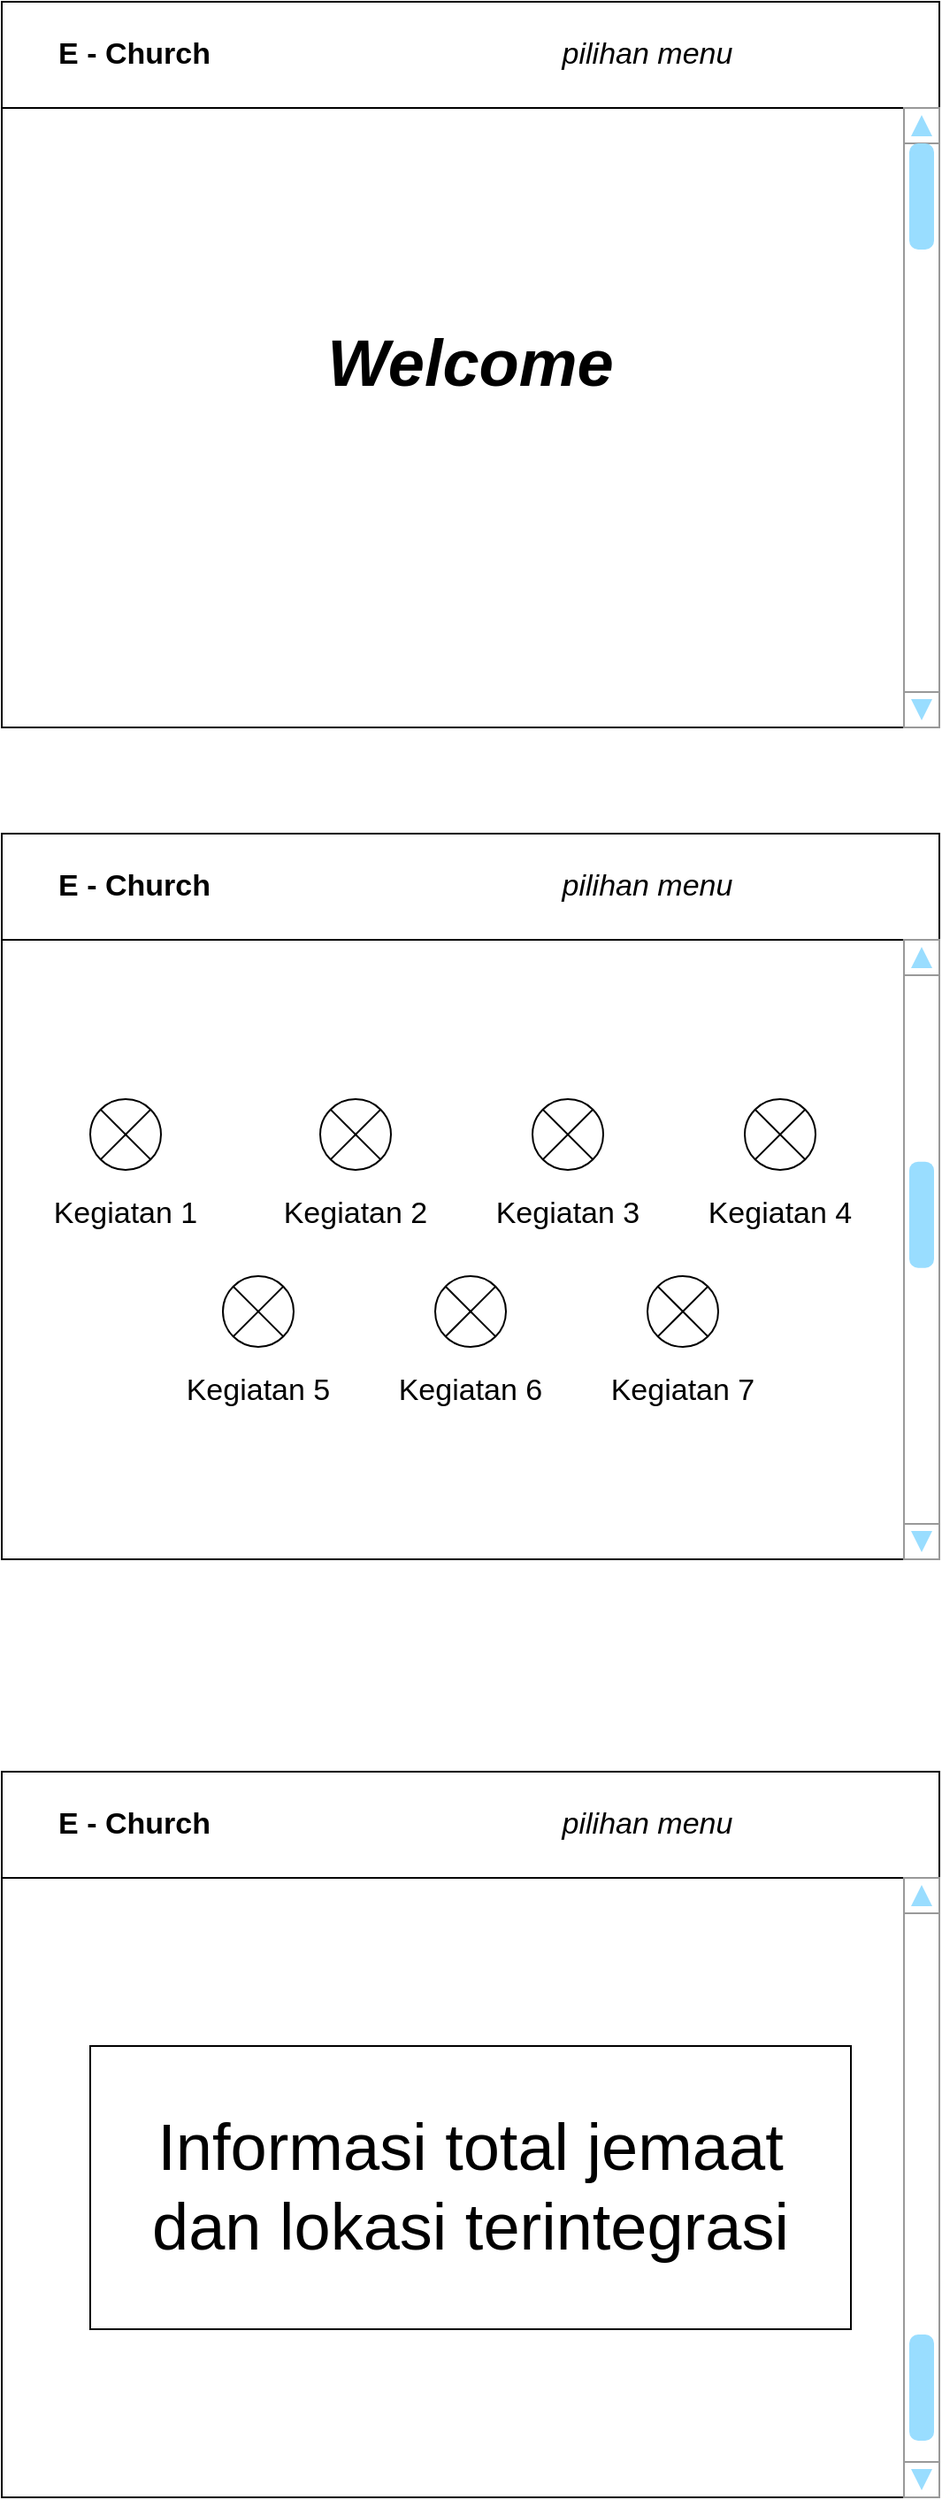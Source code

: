 <mxfile version="20.2.0" type="github">
  <diagram name="Page-1" id="2cc2dc42-3aac-f2a9-1cec-7a8b7cbee084">
    <mxGraphModel dx="1344" dy="732" grid="1" gridSize="10" guides="1" tooltips="1" connect="1" arrows="1" fold="1" page="1" pageScale="1" pageWidth="827" pageHeight="1169" background="none" math="0" shadow="0">
      <root>
        <mxCell id="0" />
        <mxCell id="1" parent="0" />
        <mxCell id="QE1ceX6tZlG83q3leU7i-2" value="" style="rounded=0;whiteSpace=wrap;html=1;" vertex="1" parent="1">
          <mxGeometry x="230" y="140" width="530" height="410" as="geometry" />
        </mxCell>
        <mxCell id="QE1ceX6tZlG83q3leU7i-7" value="&lt;font style=&quot;font-size: 37px;&quot;&gt;Welcome&lt;/font&gt;" style="text;html=1;strokeColor=none;fillColor=none;align=center;verticalAlign=middle;whiteSpace=wrap;rounded=0;fontSize=17;fontStyle=3" vertex="1" parent="1">
          <mxGeometry x="465" y="330" width="60" height="30" as="geometry" />
        </mxCell>
        <mxCell id="QE1ceX6tZlG83q3leU7i-8" value="" style="rounded=0;whiteSpace=wrap;html=1;" vertex="1" parent="1">
          <mxGeometry x="230" y="610" width="530" height="410" as="geometry" />
        </mxCell>
        <mxCell id="QE1ceX6tZlG83q3leU7i-9" value="" style="group" vertex="1" connectable="0" parent="1">
          <mxGeometry x="230" y="140" width="530" height="60" as="geometry" />
        </mxCell>
        <mxCell id="QE1ceX6tZlG83q3leU7i-17" value="" style="group" vertex="1" connectable="0" parent="QE1ceX6tZlG83q3leU7i-9">
          <mxGeometry width="530" height="60" as="geometry" />
        </mxCell>
        <mxCell id="QE1ceX6tZlG83q3leU7i-4" value="" style="rounded=0;whiteSpace=wrap;html=1;" vertex="1" parent="QE1ceX6tZlG83q3leU7i-17">
          <mxGeometry width="530" height="60" as="geometry" />
        </mxCell>
        <mxCell id="QE1ceX6tZlG83q3leU7i-5" value="E - Church" style="text;html=1;strokeColor=none;fillColor=none;align=center;verticalAlign=middle;whiteSpace=wrap;rounded=0;fontSize=17;fontStyle=1" vertex="1" parent="QE1ceX6tZlG83q3leU7i-17">
          <mxGeometry x="30" width="90" height="60" as="geometry" />
        </mxCell>
        <mxCell id="QE1ceX6tZlG83q3leU7i-6" value="pilihan menu" style="text;html=1;strokeColor=none;fillColor=none;align=center;verticalAlign=middle;whiteSpace=wrap;rounded=0;fontSize=17;fontStyle=2" vertex="1" parent="QE1ceX6tZlG83q3leU7i-17">
          <mxGeometry x="290" y="15" width="150" height="30" as="geometry" />
        </mxCell>
        <mxCell id="QE1ceX6tZlG83q3leU7i-18" value="" style="group" vertex="1" connectable="0" parent="1">
          <mxGeometry x="230" y="610" width="530" height="60" as="geometry" />
        </mxCell>
        <mxCell id="QE1ceX6tZlG83q3leU7i-19" value="" style="group" vertex="1" connectable="0" parent="QE1ceX6tZlG83q3leU7i-18">
          <mxGeometry width="530" height="60" as="geometry" />
        </mxCell>
        <mxCell id="QE1ceX6tZlG83q3leU7i-20" value="" style="rounded=0;whiteSpace=wrap;html=1;" vertex="1" parent="QE1ceX6tZlG83q3leU7i-19">
          <mxGeometry width="530" height="60" as="geometry" />
        </mxCell>
        <mxCell id="QE1ceX6tZlG83q3leU7i-21" value="E - Church" style="text;html=1;strokeColor=none;fillColor=none;align=center;verticalAlign=middle;whiteSpace=wrap;rounded=0;fontSize=17;fontStyle=1" vertex="1" parent="QE1ceX6tZlG83q3leU7i-19">
          <mxGeometry x="30" width="90" height="60" as="geometry" />
        </mxCell>
        <mxCell id="QE1ceX6tZlG83q3leU7i-23" value="pilihan menu" style="text;html=1;strokeColor=none;fillColor=none;align=center;verticalAlign=middle;whiteSpace=wrap;rounded=0;fontSize=17;fontStyle=2" vertex="1" parent="QE1ceX6tZlG83q3leU7i-19">
          <mxGeometry x="290" y="15" width="150" height="30" as="geometry" />
        </mxCell>
        <mxCell id="QE1ceX6tZlG83q3leU7i-24" value="" style="verticalLabelPosition=bottom;shadow=0;dashed=0;align=center;html=1;verticalAlign=top;strokeWidth=1;shape=mxgraph.mockup.navigation.scrollBar;strokeColor=#999999;barPos=100;fillColor2=#99ddff;strokeColor2=none;direction=north;sketch=0;fontSize=37;" vertex="1" parent="1">
          <mxGeometry x="740" y="200" width="20" height="350" as="geometry" />
        </mxCell>
        <mxCell id="QE1ceX6tZlG83q3leU7i-25" value="" style="verticalLabelPosition=bottom;shadow=0;dashed=0;align=center;html=1;verticalAlign=top;strokeWidth=1;shape=mxgraph.mockup.navigation.scrollBar;strokeColor=#999999;barPos=57.868;fillColor2=#99ddff;strokeColor2=none;direction=north;sketch=0;fontSize=37;" vertex="1" parent="1">
          <mxGeometry x="740" y="670" width="20" height="350" as="geometry" />
        </mxCell>
        <mxCell id="QE1ceX6tZlG83q3leU7i-26" value="" style="shape=sumEllipse;perimeter=ellipsePerimeter;whiteSpace=wrap;html=1;backgroundOutline=1;sketch=0;fontSize=37;" vertex="1" parent="1">
          <mxGeometry x="280" y="760" width="40" height="40" as="geometry" />
        </mxCell>
        <mxCell id="QE1ceX6tZlG83q3leU7i-27" value="" style="shape=sumEllipse;perimeter=ellipsePerimeter;whiteSpace=wrap;html=1;backgroundOutline=1;sketch=0;fontSize=37;" vertex="1" parent="1">
          <mxGeometry x="410" y="760" width="40" height="40" as="geometry" />
        </mxCell>
        <mxCell id="QE1ceX6tZlG83q3leU7i-28" value="" style="shape=sumEllipse;perimeter=ellipsePerimeter;whiteSpace=wrap;html=1;backgroundOutline=1;sketch=0;fontSize=37;" vertex="1" parent="1">
          <mxGeometry x="530" y="760" width="40" height="40" as="geometry" />
        </mxCell>
        <mxCell id="QE1ceX6tZlG83q3leU7i-29" value="" style="shape=sumEllipse;perimeter=ellipsePerimeter;whiteSpace=wrap;html=1;backgroundOutline=1;sketch=0;fontSize=37;" vertex="1" parent="1">
          <mxGeometry x="650" y="760" width="40" height="40" as="geometry" />
        </mxCell>
        <mxCell id="QE1ceX6tZlG83q3leU7i-35" value="" style="shape=sumEllipse;perimeter=ellipsePerimeter;whiteSpace=wrap;html=1;backgroundOutline=1;sketch=0;fontSize=37;" vertex="1" parent="1">
          <mxGeometry x="355" y="860" width="40" height="40" as="geometry" />
        </mxCell>
        <mxCell id="QE1ceX6tZlG83q3leU7i-36" value="" style="shape=sumEllipse;perimeter=ellipsePerimeter;whiteSpace=wrap;html=1;backgroundOutline=1;sketch=0;fontSize=37;" vertex="1" parent="1">
          <mxGeometry x="475" y="860" width="40" height="40" as="geometry" />
        </mxCell>
        <mxCell id="QE1ceX6tZlG83q3leU7i-37" value="" style="shape=sumEllipse;perimeter=ellipsePerimeter;whiteSpace=wrap;html=1;backgroundOutline=1;sketch=0;fontSize=37;" vertex="1" parent="1">
          <mxGeometry x="595" y="860" width="40" height="40" as="geometry" />
        </mxCell>
        <mxCell id="QE1ceX6tZlG83q3leU7i-38" value="Kegiatan 5" style="text;html=1;strokeColor=none;fillColor=none;align=center;verticalAlign=middle;whiteSpace=wrap;rounded=0;sketch=0;fontSize=17;" vertex="1" parent="1">
          <mxGeometry x="330" y="910" width="90" height="30" as="geometry" />
        </mxCell>
        <mxCell id="QE1ceX6tZlG83q3leU7i-41" value="Kegiatan 6" style="text;html=1;strokeColor=none;fillColor=none;align=center;verticalAlign=middle;whiteSpace=wrap;rounded=0;sketch=0;fontSize=17;" vertex="1" parent="1">
          <mxGeometry x="450" y="910" width="90" height="30" as="geometry" />
        </mxCell>
        <mxCell id="QE1ceX6tZlG83q3leU7i-42" value="Kegiatan 7" style="text;html=1;strokeColor=none;fillColor=none;align=center;verticalAlign=middle;whiteSpace=wrap;rounded=0;sketch=0;fontSize=17;" vertex="1" parent="1">
          <mxGeometry x="570" y="910" width="90" height="30" as="geometry" />
        </mxCell>
        <mxCell id="QE1ceX6tZlG83q3leU7i-43" value="Kegiatan 1" style="text;html=1;strokeColor=none;fillColor=none;align=center;verticalAlign=middle;whiteSpace=wrap;rounded=0;sketch=0;fontSize=17;" vertex="1" parent="1">
          <mxGeometry x="255" y="810" width="90" height="30" as="geometry" />
        </mxCell>
        <mxCell id="QE1ceX6tZlG83q3leU7i-44" value="Kegiatan 2" style="text;html=1;strokeColor=none;fillColor=none;align=center;verticalAlign=middle;whiteSpace=wrap;rounded=0;sketch=0;fontSize=17;" vertex="1" parent="1">
          <mxGeometry x="385" y="810" width="90" height="30" as="geometry" />
        </mxCell>
        <mxCell id="QE1ceX6tZlG83q3leU7i-45" value="Kegiatan 3" style="text;html=1;strokeColor=none;fillColor=none;align=center;verticalAlign=middle;whiteSpace=wrap;rounded=0;sketch=0;fontSize=17;" vertex="1" parent="1">
          <mxGeometry x="505" y="810" width="90" height="30" as="geometry" />
        </mxCell>
        <mxCell id="QE1ceX6tZlG83q3leU7i-46" value="Kegiatan 4" style="text;html=1;strokeColor=none;fillColor=none;align=center;verticalAlign=middle;whiteSpace=wrap;rounded=0;sketch=0;fontSize=17;" vertex="1" parent="1">
          <mxGeometry x="625" y="810" width="90" height="30" as="geometry" />
        </mxCell>
        <mxCell id="QE1ceX6tZlG83q3leU7i-47" value="" style="rounded=0;whiteSpace=wrap;html=1;" vertex="1" parent="1">
          <mxGeometry x="230" y="1140" width="530" height="410" as="geometry" />
        </mxCell>
        <mxCell id="QE1ceX6tZlG83q3leU7i-48" value="" style="group" vertex="1" connectable="0" parent="1">
          <mxGeometry x="230" y="1140" width="530" height="60" as="geometry" />
        </mxCell>
        <mxCell id="QE1ceX6tZlG83q3leU7i-49" value="" style="group" vertex="1" connectable="0" parent="QE1ceX6tZlG83q3leU7i-48">
          <mxGeometry width="530" height="60" as="geometry" />
        </mxCell>
        <mxCell id="QE1ceX6tZlG83q3leU7i-50" value="" style="rounded=0;whiteSpace=wrap;html=1;" vertex="1" parent="QE1ceX6tZlG83q3leU7i-49">
          <mxGeometry width="530" height="60" as="geometry" />
        </mxCell>
        <mxCell id="QE1ceX6tZlG83q3leU7i-51" value="E - Church" style="text;html=1;strokeColor=none;fillColor=none;align=center;verticalAlign=middle;whiteSpace=wrap;rounded=0;fontSize=17;fontStyle=1" vertex="1" parent="QE1ceX6tZlG83q3leU7i-49">
          <mxGeometry x="30" width="90" height="60" as="geometry" />
        </mxCell>
        <mxCell id="QE1ceX6tZlG83q3leU7i-52" value="pilihan menu" style="text;html=1;strokeColor=none;fillColor=none;align=center;verticalAlign=middle;whiteSpace=wrap;rounded=0;fontSize=17;fontStyle=2" vertex="1" parent="QE1ceX6tZlG83q3leU7i-49">
          <mxGeometry x="290" y="15" width="150" height="30" as="geometry" />
        </mxCell>
        <mxCell id="QE1ceX6tZlG83q3leU7i-53" value="" style="verticalLabelPosition=bottom;shadow=0;dashed=0;align=center;html=1;verticalAlign=top;strokeWidth=1;shape=mxgraph.mockup.navigation.scrollBar;strokeColor=#999999;barPos=4.795;fillColor2=#99ddff;strokeColor2=none;direction=north;sketch=0;fontSize=37;" vertex="1" parent="1">
          <mxGeometry x="740" y="1200" width="20" height="350" as="geometry" />
        </mxCell>
        <mxCell id="QE1ceX6tZlG83q3leU7i-68" value="" style="rounded=0;whiteSpace=wrap;html=1;sketch=0;fontSize=17;" vertex="1" parent="1">
          <mxGeometry x="280" y="1295" width="430" height="160" as="geometry" />
        </mxCell>
        <mxCell id="QE1ceX6tZlG83q3leU7i-69" value="Informasi total jemaat dan lokasi terintegrasi" style="text;html=1;strokeColor=none;fillColor=none;align=center;verticalAlign=middle;whiteSpace=wrap;rounded=0;sketch=0;fontSize=37;fontStyle=0" vertex="1" parent="1">
          <mxGeometry x="300" y="1310" width="390" height="130" as="geometry" />
        </mxCell>
      </root>
    </mxGraphModel>
  </diagram>
</mxfile>
